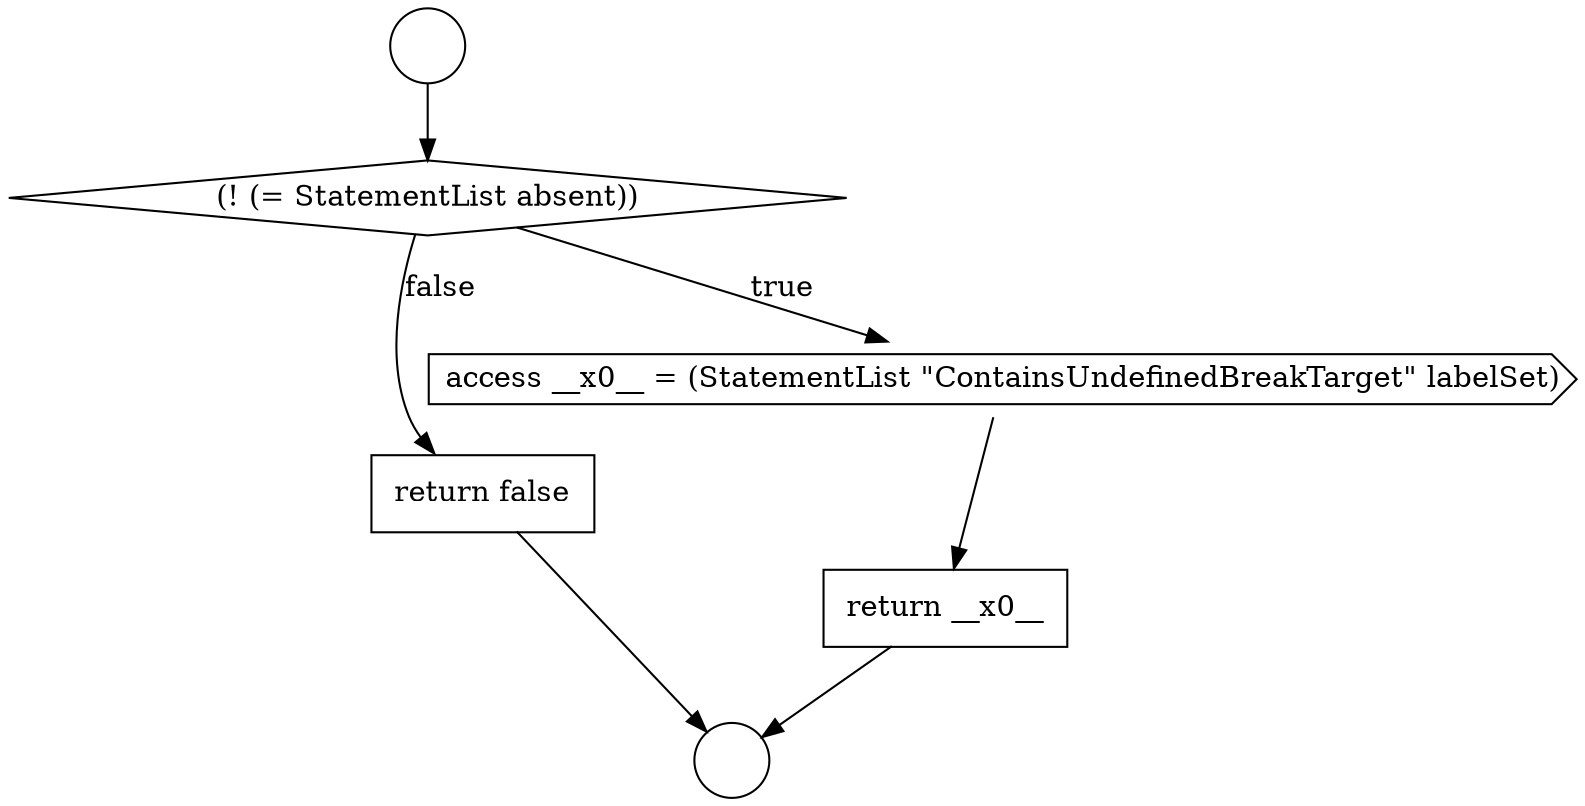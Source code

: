 digraph {
  node6900 [shape=circle label=" " color="black" fillcolor="white" style=filled]
  node6904 [shape=none, margin=0, label=<<font color="black">
    <table border="0" cellborder="1" cellspacing="0" cellpadding="10">
      <tr><td align="left">return __x0__</td></tr>
    </table>
  </font>> color="black" fillcolor="white" style=filled]
  node6905 [shape=none, margin=0, label=<<font color="black">
    <table border="0" cellborder="1" cellspacing="0" cellpadding="10">
      <tr><td align="left">return false</td></tr>
    </table>
  </font>> color="black" fillcolor="white" style=filled]
  node6901 [shape=circle label=" " color="black" fillcolor="white" style=filled]
  node6902 [shape=diamond, label=<<font color="black">(! (= StatementList absent))</font>> color="black" fillcolor="white" style=filled]
  node6903 [shape=cds, label=<<font color="black">access __x0__ = (StatementList &quot;ContainsUndefinedBreakTarget&quot; labelSet)</font>> color="black" fillcolor="white" style=filled]
  node6905 -> node6901 [ color="black"]
  node6900 -> node6902 [ color="black"]
  node6903 -> node6904 [ color="black"]
  node6902 -> node6903 [label=<<font color="black">true</font>> color="black"]
  node6902 -> node6905 [label=<<font color="black">false</font>> color="black"]
  node6904 -> node6901 [ color="black"]
}
